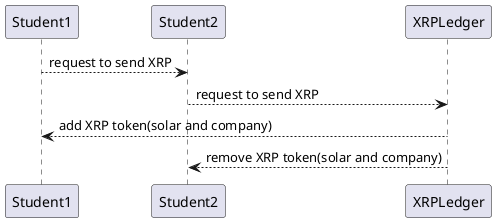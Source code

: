 @startuml sequence
participant Student1 as st1
participant Student2 as st2
participant XRPLedger as xl

st1 --> st2 : request to send XRP
st2 --> xl : request to send XRP
xl --> st1 : add XRP token(solar and company)
xl --> st2 : remove XRP token(solar and company)

@enduml